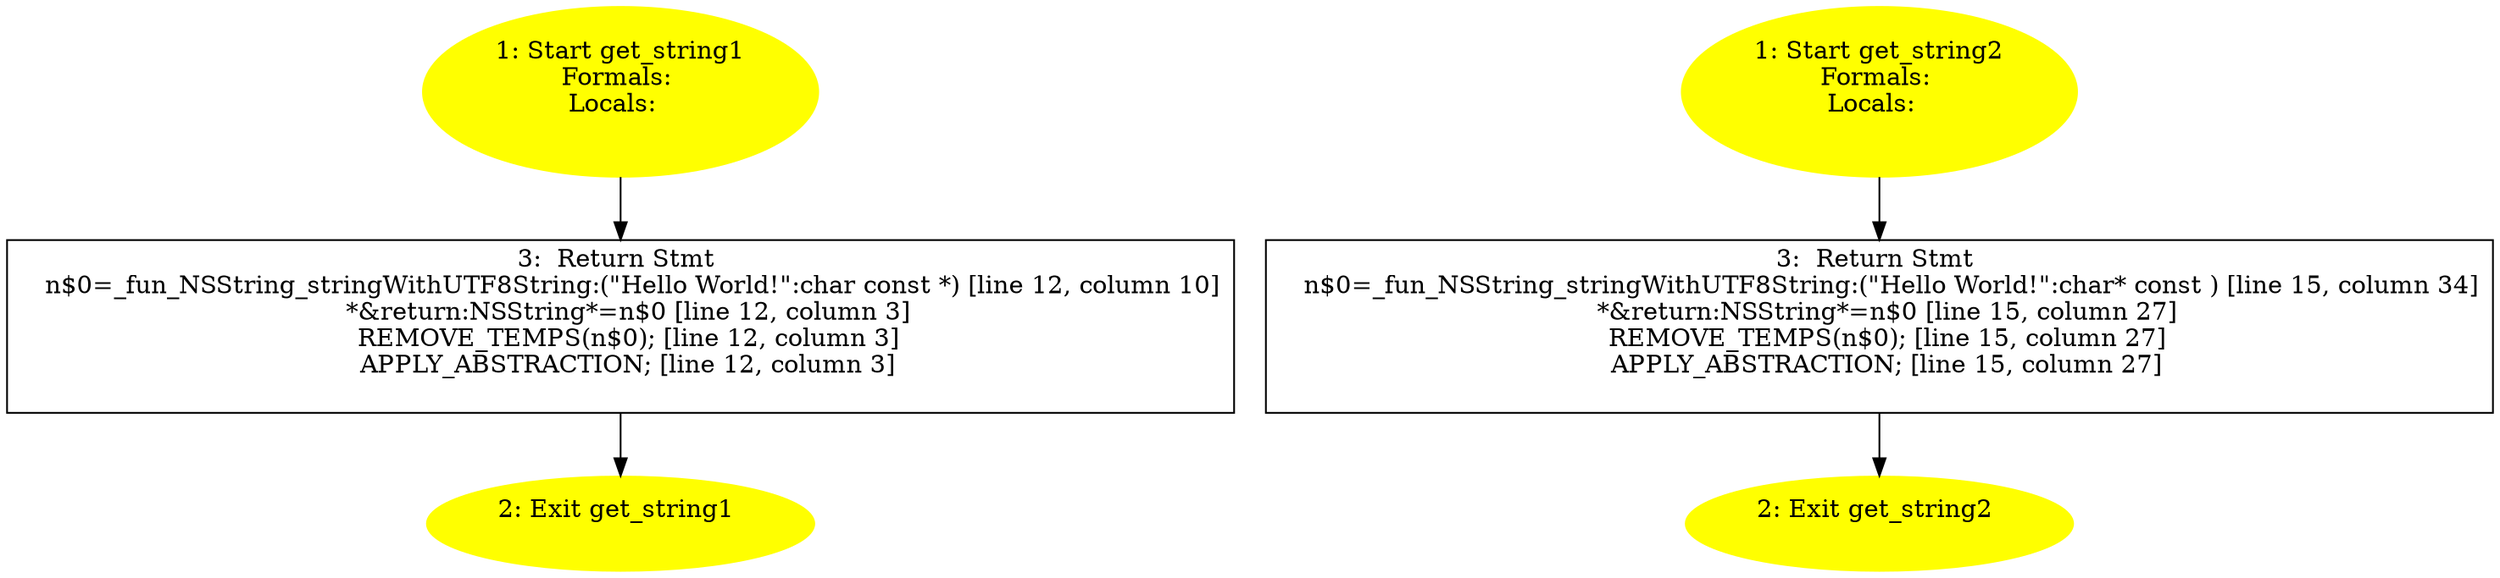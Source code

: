 /* @generated */
digraph cfg {
"get_string1.37988b3a9459aa3258beba816a2c79fc_1" [label="1: Start get_string1\nFormals: \nLocals:  \n  " color=yellow style=filled]
	

	 "get_string1.37988b3a9459aa3258beba816a2c79fc_1" -> "get_string1.37988b3a9459aa3258beba816a2c79fc_3" ;
"get_string1.37988b3a9459aa3258beba816a2c79fc_2" [label="2: Exit get_string1 \n  " color=yellow style=filled]
	

"get_string1.37988b3a9459aa3258beba816a2c79fc_3" [label="3:  Return Stmt \n   n$0=_fun_NSString_stringWithUTF8String:(\"Hello World!\":char const *) [line 12, column 10]\n  *&return:NSString*=n$0 [line 12, column 3]\n  REMOVE_TEMPS(n$0); [line 12, column 3]\n  APPLY_ABSTRACTION; [line 12, column 3]\n " shape="box"]
	

	 "get_string1.37988b3a9459aa3258beba816a2c79fc_3" -> "get_string1.37988b3a9459aa3258beba816a2c79fc_2" ;
"get_string2.896232467e9bb3980f16ff6f7a1da043_1" [label="1: Start get_string2\nFormals: \nLocals:  \n  " color=yellow style=filled]
	

	 "get_string2.896232467e9bb3980f16ff6f7a1da043_1" -> "get_string2.896232467e9bb3980f16ff6f7a1da043_3" ;
"get_string2.896232467e9bb3980f16ff6f7a1da043_2" [label="2: Exit get_string2 \n  " color=yellow style=filled]
	

"get_string2.896232467e9bb3980f16ff6f7a1da043_3" [label="3:  Return Stmt \n   n$0=_fun_NSString_stringWithUTF8String:(\"Hello World!\":char* const ) [line 15, column 34]\n  *&return:NSString*=n$0 [line 15, column 27]\n  REMOVE_TEMPS(n$0); [line 15, column 27]\n  APPLY_ABSTRACTION; [line 15, column 27]\n " shape="box"]
	

	 "get_string2.896232467e9bb3980f16ff6f7a1da043_3" -> "get_string2.896232467e9bb3980f16ff6f7a1da043_2" ;
}
